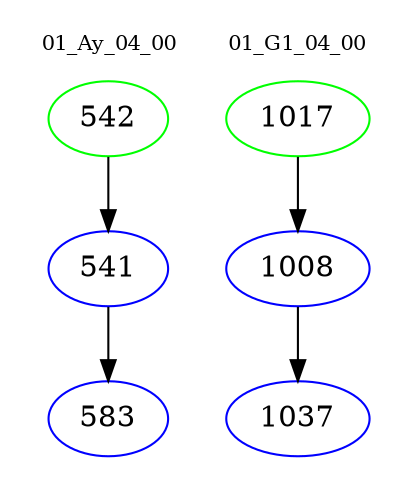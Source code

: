digraph{
subgraph cluster_0 {
color = white
label = "01_Ay_04_00";
fontsize=10;
T0_542 [label="542", color="green"]
T0_542 -> T0_541 [color="black"]
T0_541 [label="541", color="blue"]
T0_541 -> T0_583 [color="black"]
T0_583 [label="583", color="blue"]
}
subgraph cluster_1 {
color = white
label = "01_G1_04_00";
fontsize=10;
T1_1017 [label="1017", color="green"]
T1_1017 -> T1_1008 [color="black"]
T1_1008 [label="1008", color="blue"]
T1_1008 -> T1_1037 [color="black"]
T1_1037 [label="1037", color="blue"]
}
}
